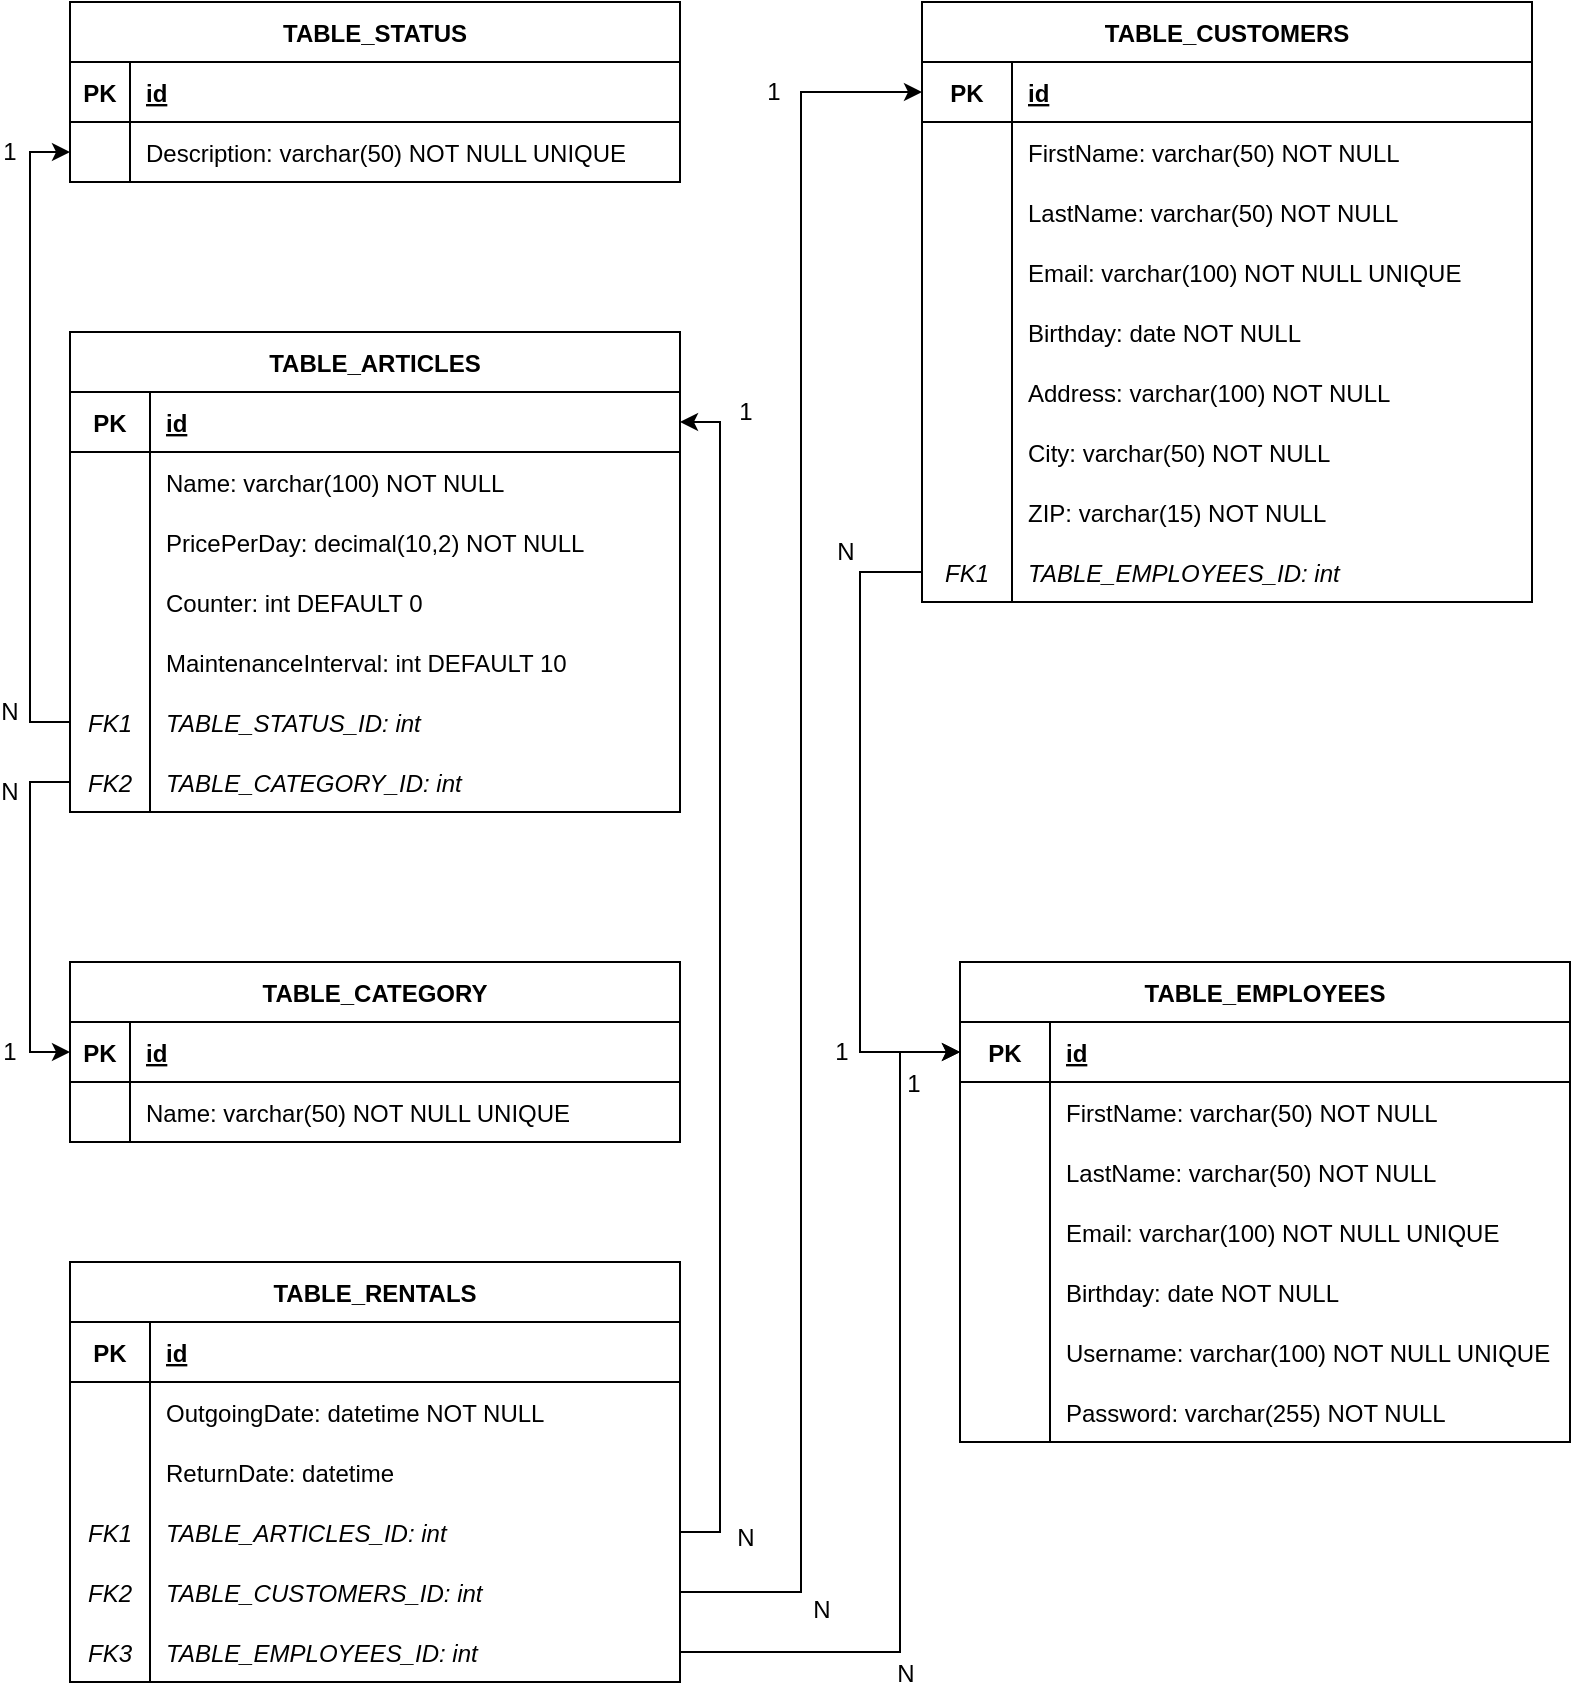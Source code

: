 <mxfile version="20.7.4" type="device"><diagram id="sYDdgFfG_6IzTIn7G6u7" name="Page-1"><mxGraphModel dx="1274" dy="812" grid="1" gridSize="10" guides="1" tooltips="1" connect="1" arrows="1" fold="1" page="1" pageScale="1" pageWidth="850" pageHeight="1100" math="0" shadow="0"><root><mxCell id="0"/><mxCell id="1" parent="0"/><mxCell id="4nzwthZD6TrTXhpCnq-o-1" value="TABLE_CATEGORY" style="shape=table;startSize=30;container=1;collapsible=1;childLayout=tableLayout;fixedRows=1;rowLines=0;fontStyle=1;align=center;resizeLast=1;" vertex="1" parent="1"><mxGeometry x="55" y="515" width="305" height="90" as="geometry"/></mxCell><mxCell id="4nzwthZD6TrTXhpCnq-o-2" value="" style="shape=tableRow;horizontal=0;startSize=0;swimlaneHead=0;swimlaneBody=0;fillColor=none;collapsible=0;dropTarget=0;points=[[0,0.5],[1,0.5]];portConstraint=eastwest;top=0;left=0;right=0;bottom=1;" vertex="1" parent="4nzwthZD6TrTXhpCnq-o-1"><mxGeometry y="30" width="305" height="30" as="geometry"/></mxCell><mxCell id="4nzwthZD6TrTXhpCnq-o-3" value="PK" style="shape=partialRectangle;connectable=0;fillColor=none;top=0;left=0;bottom=0;right=0;fontStyle=1;overflow=hidden;" vertex="1" parent="4nzwthZD6TrTXhpCnq-o-2"><mxGeometry width="30" height="30" as="geometry"><mxRectangle width="30" height="30" as="alternateBounds"/></mxGeometry></mxCell><mxCell id="4nzwthZD6TrTXhpCnq-o-4" value="id" style="shape=partialRectangle;connectable=0;fillColor=none;top=0;left=0;bottom=0;right=0;align=left;spacingLeft=6;fontStyle=5;overflow=hidden;" vertex="1" parent="4nzwthZD6TrTXhpCnq-o-2"><mxGeometry x="30" width="275" height="30" as="geometry"><mxRectangle width="275" height="30" as="alternateBounds"/></mxGeometry></mxCell><mxCell id="4nzwthZD6TrTXhpCnq-o-5" value="" style="shape=tableRow;horizontal=0;startSize=0;swimlaneHead=0;swimlaneBody=0;fillColor=none;collapsible=0;dropTarget=0;points=[[0,0.5],[1,0.5]];portConstraint=eastwest;top=0;left=0;right=0;bottom=0;" vertex="1" parent="4nzwthZD6TrTXhpCnq-o-1"><mxGeometry y="60" width="305" height="30" as="geometry"/></mxCell><mxCell id="4nzwthZD6TrTXhpCnq-o-6" value="" style="shape=partialRectangle;connectable=0;fillColor=none;top=0;left=0;bottom=0;right=0;editable=1;overflow=hidden;" vertex="1" parent="4nzwthZD6TrTXhpCnq-o-5"><mxGeometry width="30" height="30" as="geometry"><mxRectangle width="30" height="30" as="alternateBounds"/></mxGeometry></mxCell><mxCell id="4nzwthZD6TrTXhpCnq-o-7" value="Name: varchar(50) NOT NULL UNIQUE" style="shape=partialRectangle;connectable=0;fillColor=none;top=0;left=0;bottom=0;right=0;align=left;spacingLeft=6;overflow=hidden;" vertex="1" parent="4nzwthZD6TrTXhpCnq-o-5"><mxGeometry x="30" width="275" height="30" as="geometry"><mxRectangle width="275" height="30" as="alternateBounds"/></mxGeometry></mxCell><mxCell id="4nzwthZD6TrTXhpCnq-o-14" value="TABLE_ARTICLES" style="shape=table;startSize=30;container=1;collapsible=1;childLayout=tableLayout;fixedRows=1;rowLines=0;fontStyle=1;align=center;resizeLast=1;" vertex="1" parent="1"><mxGeometry x="55" y="200" width="305" height="240" as="geometry"/></mxCell><mxCell id="4nzwthZD6TrTXhpCnq-o-15" value="" style="shape=tableRow;horizontal=0;startSize=0;swimlaneHead=0;swimlaneBody=0;fillColor=none;collapsible=0;dropTarget=0;points=[[0,0.5],[1,0.5]];portConstraint=eastwest;top=0;left=0;right=0;bottom=1;" vertex="1" parent="4nzwthZD6TrTXhpCnq-o-14"><mxGeometry y="30" width="305" height="30" as="geometry"/></mxCell><mxCell id="4nzwthZD6TrTXhpCnq-o-16" value="PK" style="shape=partialRectangle;connectable=0;fillColor=none;top=0;left=0;bottom=0;right=0;fontStyle=1;overflow=hidden;" vertex="1" parent="4nzwthZD6TrTXhpCnq-o-15"><mxGeometry width="40" height="30" as="geometry"><mxRectangle width="40" height="30" as="alternateBounds"/></mxGeometry></mxCell><mxCell id="4nzwthZD6TrTXhpCnq-o-17" value="id" style="shape=partialRectangle;connectable=0;fillColor=none;top=0;left=0;bottom=0;right=0;align=left;spacingLeft=6;fontStyle=5;overflow=hidden;" vertex="1" parent="4nzwthZD6TrTXhpCnq-o-15"><mxGeometry x="40" width="265" height="30" as="geometry"><mxRectangle width="265" height="30" as="alternateBounds"/></mxGeometry></mxCell><mxCell id="4nzwthZD6TrTXhpCnq-o-18" value="" style="shape=tableRow;horizontal=0;startSize=0;swimlaneHead=0;swimlaneBody=0;fillColor=none;collapsible=0;dropTarget=0;points=[[0,0.5],[1,0.5]];portConstraint=eastwest;top=0;left=0;right=0;bottom=0;" vertex="1" parent="4nzwthZD6TrTXhpCnq-o-14"><mxGeometry y="60" width="305" height="30" as="geometry"/></mxCell><mxCell id="4nzwthZD6TrTXhpCnq-o-19" value="" style="shape=partialRectangle;connectable=0;fillColor=none;top=0;left=0;bottom=0;right=0;editable=1;overflow=hidden;" vertex="1" parent="4nzwthZD6TrTXhpCnq-o-18"><mxGeometry width="40" height="30" as="geometry"><mxRectangle width="40" height="30" as="alternateBounds"/></mxGeometry></mxCell><mxCell id="4nzwthZD6TrTXhpCnq-o-20" value="Name: varchar(100) NOT NULL" style="shape=partialRectangle;connectable=0;fillColor=none;top=0;left=0;bottom=0;right=0;align=left;spacingLeft=6;overflow=hidden;" vertex="1" parent="4nzwthZD6TrTXhpCnq-o-18"><mxGeometry x="40" width="265" height="30" as="geometry"><mxRectangle width="265" height="30" as="alternateBounds"/></mxGeometry></mxCell><mxCell id="4nzwthZD6TrTXhpCnq-o-21" value="" style="shape=tableRow;horizontal=0;startSize=0;swimlaneHead=0;swimlaneBody=0;fillColor=none;collapsible=0;dropTarget=0;points=[[0,0.5],[1,0.5]];portConstraint=eastwest;top=0;left=0;right=0;bottom=0;" vertex="1" parent="4nzwthZD6TrTXhpCnq-o-14"><mxGeometry y="90" width="305" height="30" as="geometry"/></mxCell><mxCell id="4nzwthZD6TrTXhpCnq-o-22" value="" style="shape=partialRectangle;connectable=0;fillColor=none;top=0;left=0;bottom=0;right=0;editable=1;overflow=hidden;" vertex="1" parent="4nzwthZD6TrTXhpCnq-o-21"><mxGeometry width="40" height="30" as="geometry"><mxRectangle width="40" height="30" as="alternateBounds"/></mxGeometry></mxCell><mxCell id="4nzwthZD6TrTXhpCnq-o-23" value="PricePerDay: decimal(10,2) NOT NULL" style="shape=partialRectangle;connectable=0;fillColor=none;top=0;left=0;bottom=0;right=0;align=left;spacingLeft=6;overflow=hidden;" vertex="1" parent="4nzwthZD6TrTXhpCnq-o-21"><mxGeometry x="40" width="265" height="30" as="geometry"><mxRectangle width="265" height="30" as="alternateBounds"/></mxGeometry></mxCell><mxCell id="4nzwthZD6TrTXhpCnq-o-24" value="" style="shape=tableRow;horizontal=0;startSize=0;swimlaneHead=0;swimlaneBody=0;fillColor=none;collapsible=0;dropTarget=0;points=[[0,0.5],[1,0.5]];portConstraint=eastwest;top=0;left=0;right=0;bottom=0;" vertex="1" parent="4nzwthZD6TrTXhpCnq-o-14"><mxGeometry y="120" width="305" height="30" as="geometry"/></mxCell><mxCell id="4nzwthZD6TrTXhpCnq-o-25" value="" style="shape=partialRectangle;connectable=0;fillColor=none;top=0;left=0;bottom=0;right=0;editable=1;overflow=hidden;" vertex="1" parent="4nzwthZD6TrTXhpCnq-o-24"><mxGeometry width="40" height="30" as="geometry"><mxRectangle width="40" height="30" as="alternateBounds"/></mxGeometry></mxCell><mxCell id="4nzwthZD6TrTXhpCnq-o-26" value="Counter: int DEFAULT 0" style="shape=partialRectangle;connectable=0;fillColor=none;top=0;left=0;bottom=0;right=0;align=left;spacingLeft=6;overflow=hidden;" vertex="1" parent="4nzwthZD6TrTXhpCnq-o-24"><mxGeometry x="40" width="265" height="30" as="geometry"><mxRectangle width="265" height="30" as="alternateBounds"/></mxGeometry></mxCell><mxCell id="4nzwthZD6TrTXhpCnq-o-34" value="" style="shape=tableRow;horizontal=0;startSize=0;swimlaneHead=0;swimlaneBody=0;fillColor=none;collapsible=0;dropTarget=0;points=[[0,0.5],[1,0.5]];portConstraint=eastwest;top=0;left=0;right=0;bottom=0;" vertex="1" parent="4nzwthZD6TrTXhpCnq-o-14"><mxGeometry y="150" width="305" height="30" as="geometry"/></mxCell><mxCell id="4nzwthZD6TrTXhpCnq-o-35" value="" style="shape=partialRectangle;connectable=0;fillColor=none;top=0;left=0;bottom=0;right=0;editable=1;overflow=hidden;" vertex="1" parent="4nzwthZD6TrTXhpCnq-o-34"><mxGeometry width="40" height="30" as="geometry"><mxRectangle width="40" height="30" as="alternateBounds"/></mxGeometry></mxCell><mxCell id="4nzwthZD6TrTXhpCnq-o-36" value="MaintenanceInterval: int DEFAULT 10" style="shape=partialRectangle;connectable=0;fillColor=none;top=0;left=0;bottom=0;right=0;align=left;spacingLeft=6;overflow=hidden;" vertex="1" parent="4nzwthZD6TrTXhpCnq-o-34"><mxGeometry x="40" width="265" height="30" as="geometry"><mxRectangle width="265" height="30" as="alternateBounds"/></mxGeometry></mxCell><mxCell id="4nzwthZD6TrTXhpCnq-o-37" value="" style="shape=tableRow;horizontal=0;startSize=0;swimlaneHead=0;swimlaneBody=0;fillColor=none;collapsible=0;dropTarget=0;points=[[0,0.5],[1,0.5]];portConstraint=eastwest;top=0;left=0;right=0;bottom=0;" vertex="1" parent="4nzwthZD6TrTXhpCnq-o-14"><mxGeometry y="180" width="305" height="30" as="geometry"/></mxCell><mxCell id="4nzwthZD6TrTXhpCnq-o-38" value="FK1" style="shape=partialRectangle;connectable=0;fillColor=none;top=0;left=0;bottom=0;right=0;editable=1;overflow=hidden;fontStyle=2" vertex="1" parent="4nzwthZD6TrTXhpCnq-o-37"><mxGeometry width="40" height="30" as="geometry"><mxRectangle width="40" height="30" as="alternateBounds"/></mxGeometry></mxCell><mxCell id="4nzwthZD6TrTXhpCnq-o-39" value="TABLE_STATUS_ID: int" style="shape=partialRectangle;connectable=0;fillColor=none;top=0;left=0;bottom=0;right=0;align=left;spacingLeft=6;overflow=hidden;fontStyle=2" vertex="1" parent="4nzwthZD6TrTXhpCnq-o-37"><mxGeometry x="40" width="265" height="30" as="geometry"><mxRectangle width="265" height="30" as="alternateBounds"/></mxGeometry></mxCell><mxCell id="4nzwthZD6TrTXhpCnq-o-40" value="" style="shape=tableRow;horizontal=0;startSize=0;swimlaneHead=0;swimlaneBody=0;fillColor=none;collapsible=0;dropTarget=0;points=[[0,0.5],[1,0.5]];portConstraint=eastwest;top=0;left=0;right=0;bottom=0;" vertex="1" parent="4nzwthZD6TrTXhpCnq-o-14"><mxGeometry y="210" width="305" height="30" as="geometry"/></mxCell><mxCell id="4nzwthZD6TrTXhpCnq-o-41" value="FK2" style="shape=partialRectangle;connectable=0;fillColor=none;top=0;left=0;bottom=0;right=0;editable=1;overflow=hidden;fontStyle=2" vertex="1" parent="4nzwthZD6TrTXhpCnq-o-40"><mxGeometry width="40" height="30" as="geometry"><mxRectangle width="40" height="30" as="alternateBounds"/></mxGeometry></mxCell><mxCell id="4nzwthZD6TrTXhpCnq-o-42" value="TABLE_CATEGORY_ID: int" style="shape=partialRectangle;connectable=0;fillColor=none;top=0;left=0;bottom=0;right=0;align=left;spacingLeft=6;overflow=hidden;fontStyle=2" vertex="1" parent="4nzwthZD6TrTXhpCnq-o-40"><mxGeometry x="40" width="265" height="30" as="geometry"><mxRectangle width="265" height="30" as="alternateBounds"/></mxGeometry></mxCell><mxCell id="4nzwthZD6TrTXhpCnq-o-27" value="TABLE_STATUS" style="shape=table;startSize=30;container=1;collapsible=1;childLayout=tableLayout;fixedRows=1;rowLines=0;fontStyle=1;align=center;resizeLast=1;" vertex="1" parent="1"><mxGeometry x="55" y="35" width="305" height="90" as="geometry"/></mxCell><mxCell id="4nzwthZD6TrTXhpCnq-o-28" value="" style="shape=tableRow;horizontal=0;startSize=0;swimlaneHead=0;swimlaneBody=0;fillColor=none;collapsible=0;dropTarget=0;points=[[0,0.5],[1,0.5]];portConstraint=eastwest;top=0;left=0;right=0;bottom=1;" vertex="1" parent="4nzwthZD6TrTXhpCnq-o-27"><mxGeometry y="30" width="305" height="30" as="geometry"/></mxCell><mxCell id="4nzwthZD6TrTXhpCnq-o-29" value="PK" style="shape=partialRectangle;connectable=0;fillColor=none;top=0;left=0;bottom=0;right=0;fontStyle=1;overflow=hidden;" vertex="1" parent="4nzwthZD6TrTXhpCnq-o-28"><mxGeometry width="30" height="30" as="geometry"><mxRectangle width="30" height="30" as="alternateBounds"/></mxGeometry></mxCell><mxCell id="4nzwthZD6TrTXhpCnq-o-30" value="id" style="shape=partialRectangle;connectable=0;fillColor=none;top=0;left=0;bottom=0;right=0;align=left;spacingLeft=6;fontStyle=5;overflow=hidden;" vertex="1" parent="4nzwthZD6TrTXhpCnq-o-28"><mxGeometry x="30" width="275" height="30" as="geometry"><mxRectangle width="275" height="30" as="alternateBounds"/></mxGeometry></mxCell><mxCell id="4nzwthZD6TrTXhpCnq-o-31" value="" style="shape=tableRow;horizontal=0;startSize=0;swimlaneHead=0;swimlaneBody=0;fillColor=none;collapsible=0;dropTarget=0;points=[[0,0.5],[1,0.5]];portConstraint=eastwest;top=0;left=0;right=0;bottom=0;" vertex="1" parent="4nzwthZD6TrTXhpCnq-o-27"><mxGeometry y="60" width="305" height="30" as="geometry"/></mxCell><mxCell id="4nzwthZD6TrTXhpCnq-o-32" value="" style="shape=partialRectangle;connectable=0;fillColor=none;top=0;left=0;bottom=0;right=0;editable=1;overflow=hidden;" vertex="1" parent="4nzwthZD6TrTXhpCnq-o-31"><mxGeometry width="30" height="30" as="geometry"><mxRectangle width="30" height="30" as="alternateBounds"/></mxGeometry></mxCell><mxCell id="4nzwthZD6TrTXhpCnq-o-33" value="Description: varchar(50) NOT NULL UNIQUE" style="shape=partialRectangle;connectable=0;fillColor=none;top=0;left=0;bottom=0;right=0;align=left;spacingLeft=6;overflow=hidden;" vertex="1" parent="4nzwthZD6TrTXhpCnq-o-31"><mxGeometry x="30" width="275" height="30" as="geometry"><mxRectangle width="275" height="30" as="alternateBounds"/></mxGeometry></mxCell><mxCell id="4nzwthZD6TrTXhpCnq-o-43" value="TABLE_EMPLOYEES" style="shape=table;startSize=30;container=1;collapsible=1;childLayout=tableLayout;fixedRows=1;rowLines=0;fontStyle=1;align=center;resizeLast=1;" vertex="1" parent="1"><mxGeometry x="500" y="515" width="305" height="240" as="geometry"/></mxCell><mxCell id="4nzwthZD6TrTXhpCnq-o-44" value="" style="shape=tableRow;horizontal=0;startSize=0;swimlaneHead=0;swimlaneBody=0;fillColor=none;collapsible=0;dropTarget=0;points=[[0,0.5],[1,0.5]];portConstraint=eastwest;top=0;left=0;right=0;bottom=1;" vertex="1" parent="4nzwthZD6TrTXhpCnq-o-43"><mxGeometry y="30" width="305" height="30" as="geometry"/></mxCell><mxCell id="4nzwthZD6TrTXhpCnq-o-45" value="PK" style="shape=partialRectangle;connectable=0;fillColor=none;top=0;left=0;bottom=0;right=0;fontStyle=1;overflow=hidden;" vertex="1" parent="4nzwthZD6TrTXhpCnq-o-44"><mxGeometry width="45" height="30" as="geometry"><mxRectangle width="45" height="30" as="alternateBounds"/></mxGeometry></mxCell><mxCell id="4nzwthZD6TrTXhpCnq-o-46" value="id" style="shape=partialRectangle;connectable=0;fillColor=none;top=0;left=0;bottom=0;right=0;align=left;spacingLeft=6;fontStyle=5;overflow=hidden;" vertex="1" parent="4nzwthZD6TrTXhpCnq-o-44"><mxGeometry x="45" width="260" height="30" as="geometry"><mxRectangle width="260" height="30" as="alternateBounds"/></mxGeometry></mxCell><mxCell id="4nzwthZD6TrTXhpCnq-o-47" value="" style="shape=tableRow;horizontal=0;startSize=0;swimlaneHead=0;swimlaneBody=0;fillColor=none;collapsible=0;dropTarget=0;points=[[0,0.5],[1,0.5]];portConstraint=eastwest;top=0;left=0;right=0;bottom=0;" vertex="1" parent="4nzwthZD6TrTXhpCnq-o-43"><mxGeometry y="60" width="305" height="30" as="geometry"/></mxCell><mxCell id="4nzwthZD6TrTXhpCnq-o-48" value="" style="shape=partialRectangle;connectable=0;fillColor=none;top=0;left=0;bottom=0;right=0;editable=1;overflow=hidden;" vertex="1" parent="4nzwthZD6TrTXhpCnq-o-47"><mxGeometry width="45" height="30" as="geometry"><mxRectangle width="45" height="30" as="alternateBounds"/></mxGeometry></mxCell><mxCell id="4nzwthZD6TrTXhpCnq-o-49" value="FirstName: varchar(50) NOT NULL" style="shape=partialRectangle;connectable=0;fillColor=none;top=0;left=0;bottom=0;right=0;align=left;spacingLeft=6;overflow=hidden;" vertex="1" parent="4nzwthZD6TrTXhpCnq-o-47"><mxGeometry x="45" width="260" height="30" as="geometry"><mxRectangle width="260" height="30" as="alternateBounds"/></mxGeometry></mxCell><mxCell id="4nzwthZD6TrTXhpCnq-o-50" value="" style="shape=tableRow;horizontal=0;startSize=0;swimlaneHead=0;swimlaneBody=0;fillColor=none;collapsible=0;dropTarget=0;points=[[0,0.5],[1,0.5]];portConstraint=eastwest;top=0;left=0;right=0;bottom=0;" vertex="1" parent="4nzwthZD6TrTXhpCnq-o-43"><mxGeometry y="90" width="305" height="30" as="geometry"/></mxCell><mxCell id="4nzwthZD6TrTXhpCnq-o-51" value="" style="shape=partialRectangle;connectable=0;fillColor=none;top=0;left=0;bottom=0;right=0;editable=1;overflow=hidden;" vertex="1" parent="4nzwthZD6TrTXhpCnq-o-50"><mxGeometry width="45" height="30" as="geometry"><mxRectangle width="45" height="30" as="alternateBounds"/></mxGeometry></mxCell><mxCell id="4nzwthZD6TrTXhpCnq-o-52" value="LastName: varchar(50) NOT NULL" style="shape=partialRectangle;connectable=0;fillColor=none;top=0;left=0;bottom=0;right=0;align=left;spacingLeft=6;overflow=hidden;" vertex="1" parent="4nzwthZD6TrTXhpCnq-o-50"><mxGeometry x="45" width="260" height="30" as="geometry"><mxRectangle width="260" height="30" as="alternateBounds"/></mxGeometry></mxCell><mxCell id="4nzwthZD6TrTXhpCnq-o-53" value="" style="shape=tableRow;horizontal=0;startSize=0;swimlaneHead=0;swimlaneBody=0;fillColor=none;collapsible=0;dropTarget=0;points=[[0,0.5],[1,0.5]];portConstraint=eastwest;top=0;left=0;right=0;bottom=0;" vertex="1" parent="4nzwthZD6TrTXhpCnq-o-43"><mxGeometry y="120" width="305" height="30" as="geometry"/></mxCell><mxCell id="4nzwthZD6TrTXhpCnq-o-54" value="" style="shape=partialRectangle;connectable=0;fillColor=none;top=0;left=0;bottom=0;right=0;editable=1;overflow=hidden;" vertex="1" parent="4nzwthZD6TrTXhpCnq-o-53"><mxGeometry width="45" height="30" as="geometry"><mxRectangle width="45" height="30" as="alternateBounds"/></mxGeometry></mxCell><mxCell id="4nzwthZD6TrTXhpCnq-o-55" value="Email: varchar(100) NOT NULL UNIQUE" style="shape=partialRectangle;connectable=0;fillColor=none;top=0;left=0;bottom=0;right=0;align=left;spacingLeft=6;overflow=hidden;" vertex="1" parent="4nzwthZD6TrTXhpCnq-o-53"><mxGeometry x="45" width="260" height="30" as="geometry"><mxRectangle width="260" height="30" as="alternateBounds"/></mxGeometry></mxCell><mxCell id="4nzwthZD6TrTXhpCnq-o-56" value="" style="shape=tableRow;horizontal=0;startSize=0;swimlaneHead=0;swimlaneBody=0;fillColor=none;collapsible=0;dropTarget=0;points=[[0,0.5],[1,0.5]];portConstraint=eastwest;top=0;left=0;right=0;bottom=0;" vertex="1" parent="4nzwthZD6TrTXhpCnq-o-43"><mxGeometry y="150" width="305" height="30" as="geometry"/></mxCell><mxCell id="4nzwthZD6TrTXhpCnq-o-57" value="" style="shape=partialRectangle;connectable=0;fillColor=none;top=0;left=0;bottom=0;right=0;editable=1;overflow=hidden;" vertex="1" parent="4nzwthZD6TrTXhpCnq-o-56"><mxGeometry width="45" height="30" as="geometry"><mxRectangle width="45" height="30" as="alternateBounds"/></mxGeometry></mxCell><mxCell id="4nzwthZD6TrTXhpCnq-o-58" value="Birthday: date NOT NULL" style="shape=partialRectangle;connectable=0;fillColor=none;top=0;left=0;bottom=0;right=0;align=left;spacingLeft=6;overflow=hidden;" vertex="1" parent="4nzwthZD6TrTXhpCnq-o-56"><mxGeometry x="45" width="260" height="30" as="geometry"><mxRectangle width="260" height="30" as="alternateBounds"/></mxGeometry></mxCell><mxCell id="4nzwthZD6TrTXhpCnq-o-59" value="" style="shape=tableRow;horizontal=0;startSize=0;swimlaneHead=0;swimlaneBody=0;fillColor=none;collapsible=0;dropTarget=0;points=[[0,0.5],[1,0.5]];portConstraint=eastwest;top=0;left=0;right=0;bottom=0;" vertex="1" parent="4nzwthZD6TrTXhpCnq-o-43"><mxGeometry y="180" width="305" height="30" as="geometry"/></mxCell><mxCell id="4nzwthZD6TrTXhpCnq-o-60" value="" style="shape=partialRectangle;connectable=0;fillColor=none;top=0;left=0;bottom=0;right=0;editable=1;overflow=hidden;" vertex="1" parent="4nzwthZD6TrTXhpCnq-o-59"><mxGeometry width="45" height="30" as="geometry"><mxRectangle width="45" height="30" as="alternateBounds"/></mxGeometry></mxCell><mxCell id="4nzwthZD6TrTXhpCnq-o-61" value="Username: varchar(100) NOT NULL UNIQUE" style="shape=partialRectangle;connectable=0;fillColor=none;top=0;left=0;bottom=0;right=0;align=left;spacingLeft=6;overflow=hidden;" vertex="1" parent="4nzwthZD6TrTXhpCnq-o-59"><mxGeometry x="45" width="260" height="30" as="geometry"><mxRectangle width="260" height="30" as="alternateBounds"/></mxGeometry></mxCell><mxCell id="4nzwthZD6TrTXhpCnq-o-62" value="" style="shape=tableRow;horizontal=0;startSize=0;swimlaneHead=0;swimlaneBody=0;fillColor=none;collapsible=0;dropTarget=0;points=[[0,0.5],[1,0.5]];portConstraint=eastwest;top=0;left=0;right=0;bottom=0;" vertex="1" parent="4nzwthZD6TrTXhpCnq-o-43"><mxGeometry y="210" width="305" height="30" as="geometry"/></mxCell><mxCell id="4nzwthZD6TrTXhpCnq-o-63" value="" style="shape=partialRectangle;connectable=0;fillColor=none;top=0;left=0;bottom=0;right=0;editable=1;overflow=hidden;" vertex="1" parent="4nzwthZD6TrTXhpCnq-o-62"><mxGeometry width="45" height="30" as="geometry"><mxRectangle width="45" height="30" as="alternateBounds"/></mxGeometry></mxCell><mxCell id="4nzwthZD6TrTXhpCnq-o-64" value="Password: varchar(255) NOT NULL" style="shape=partialRectangle;connectable=0;fillColor=none;top=0;left=0;bottom=0;right=0;align=left;spacingLeft=6;overflow=hidden;" vertex="1" parent="4nzwthZD6TrTXhpCnq-o-62"><mxGeometry x="45" width="260" height="30" as="geometry"><mxRectangle width="260" height="30" as="alternateBounds"/></mxGeometry></mxCell><mxCell id="4nzwthZD6TrTXhpCnq-o-65" value="TABLE_CUSTOMERS" style="shape=table;startSize=30;container=1;collapsible=1;childLayout=tableLayout;fixedRows=1;rowLines=0;fontStyle=1;align=center;resizeLast=1;" vertex="1" parent="1"><mxGeometry x="481" y="35" width="305" height="300" as="geometry"/></mxCell><mxCell id="4nzwthZD6TrTXhpCnq-o-66" value="" style="shape=tableRow;horizontal=0;startSize=0;swimlaneHead=0;swimlaneBody=0;fillColor=none;collapsible=0;dropTarget=0;points=[[0,0.5],[1,0.5]];portConstraint=eastwest;top=0;left=0;right=0;bottom=1;" vertex="1" parent="4nzwthZD6TrTXhpCnq-o-65"><mxGeometry y="30" width="305" height="30" as="geometry"/></mxCell><mxCell id="4nzwthZD6TrTXhpCnq-o-67" value="PK" style="shape=partialRectangle;connectable=0;fillColor=none;top=0;left=0;bottom=0;right=0;fontStyle=1;overflow=hidden;" vertex="1" parent="4nzwthZD6TrTXhpCnq-o-66"><mxGeometry width="45" height="30" as="geometry"><mxRectangle width="45" height="30" as="alternateBounds"/></mxGeometry></mxCell><mxCell id="4nzwthZD6TrTXhpCnq-o-68" value="id" style="shape=partialRectangle;connectable=0;fillColor=none;top=0;left=0;bottom=0;right=0;align=left;spacingLeft=6;fontStyle=5;overflow=hidden;" vertex="1" parent="4nzwthZD6TrTXhpCnq-o-66"><mxGeometry x="45" width="260" height="30" as="geometry"><mxRectangle width="260" height="30" as="alternateBounds"/></mxGeometry></mxCell><mxCell id="4nzwthZD6TrTXhpCnq-o-69" value="" style="shape=tableRow;horizontal=0;startSize=0;swimlaneHead=0;swimlaneBody=0;fillColor=none;collapsible=0;dropTarget=0;points=[[0,0.5],[1,0.5]];portConstraint=eastwest;top=0;left=0;right=0;bottom=0;" vertex="1" parent="4nzwthZD6TrTXhpCnq-o-65"><mxGeometry y="60" width="305" height="30" as="geometry"/></mxCell><mxCell id="4nzwthZD6TrTXhpCnq-o-70" value="" style="shape=partialRectangle;connectable=0;fillColor=none;top=0;left=0;bottom=0;right=0;editable=1;overflow=hidden;" vertex="1" parent="4nzwthZD6TrTXhpCnq-o-69"><mxGeometry width="45" height="30" as="geometry"><mxRectangle width="45" height="30" as="alternateBounds"/></mxGeometry></mxCell><mxCell id="4nzwthZD6TrTXhpCnq-o-71" value="FirstName: varchar(50) NOT NULL" style="shape=partialRectangle;connectable=0;fillColor=none;top=0;left=0;bottom=0;right=0;align=left;spacingLeft=6;overflow=hidden;" vertex="1" parent="4nzwthZD6TrTXhpCnq-o-69"><mxGeometry x="45" width="260" height="30" as="geometry"><mxRectangle width="260" height="30" as="alternateBounds"/></mxGeometry></mxCell><mxCell id="4nzwthZD6TrTXhpCnq-o-72" value="" style="shape=tableRow;horizontal=0;startSize=0;swimlaneHead=0;swimlaneBody=0;fillColor=none;collapsible=0;dropTarget=0;points=[[0,0.5],[1,0.5]];portConstraint=eastwest;top=0;left=0;right=0;bottom=0;" vertex="1" parent="4nzwthZD6TrTXhpCnq-o-65"><mxGeometry y="90" width="305" height="30" as="geometry"/></mxCell><mxCell id="4nzwthZD6TrTXhpCnq-o-73" value="" style="shape=partialRectangle;connectable=0;fillColor=none;top=0;left=0;bottom=0;right=0;editable=1;overflow=hidden;" vertex="1" parent="4nzwthZD6TrTXhpCnq-o-72"><mxGeometry width="45" height="30" as="geometry"><mxRectangle width="45" height="30" as="alternateBounds"/></mxGeometry></mxCell><mxCell id="4nzwthZD6TrTXhpCnq-o-74" value="LastName: varchar(50) NOT NULL" style="shape=partialRectangle;connectable=0;fillColor=none;top=0;left=0;bottom=0;right=0;align=left;spacingLeft=6;overflow=hidden;" vertex="1" parent="4nzwthZD6TrTXhpCnq-o-72"><mxGeometry x="45" width="260" height="30" as="geometry"><mxRectangle width="260" height="30" as="alternateBounds"/></mxGeometry></mxCell><mxCell id="4nzwthZD6TrTXhpCnq-o-75" value="" style="shape=tableRow;horizontal=0;startSize=0;swimlaneHead=0;swimlaneBody=0;fillColor=none;collapsible=0;dropTarget=0;points=[[0,0.5],[1,0.5]];portConstraint=eastwest;top=0;left=0;right=0;bottom=0;" vertex="1" parent="4nzwthZD6TrTXhpCnq-o-65"><mxGeometry y="120" width="305" height="30" as="geometry"/></mxCell><mxCell id="4nzwthZD6TrTXhpCnq-o-76" value="" style="shape=partialRectangle;connectable=0;fillColor=none;top=0;left=0;bottom=0;right=0;editable=1;overflow=hidden;" vertex="1" parent="4nzwthZD6TrTXhpCnq-o-75"><mxGeometry width="45" height="30" as="geometry"><mxRectangle width="45" height="30" as="alternateBounds"/></mxGeometry></mxCell><mxCell id="4nzwthZD6TrTXhpCnq-o-77" value="Email: varchar(100) NOT NULL UNIQUE" style="shape=partialRectangle;connectable=0;fillColor=none;top=0;left=0;bottom=0;right=0;align=left;spacingLeft=6;overflow=hidden;" vertex="1" parent="4nzwthZD6TrTXhpCnq-o-75"><mxGeometry x="45" width="260" height="30" as="geometry"><mxRectangle width="260" height="30" as="alternateBounds"/></mxGeometry></mxCell><mxCell id="4nzwthZD6TrTXhpCnq-o-78" value="" style="shape=tableRow;horizontal=0;startSize=0;swimlaneHead=0;swimlaneBody=0;fillColor=none;collapsible=0;dropTarget=0;points=[[0,0.5],[1,0.5]];portConstraint=eastwest;top=0;left=0;right=0;bottom=0;" vertex="1" parent="4nzwthZD6TrTXhpCnq-o-65"><mxGeometry y="150" width="305" height="30" as="geometry"/></mxCell><mxCell id="4nzwthZD6TrTXhpCnq-o-79" value="" style="shape=partialRectangle;connectable=0;fillColor=none;top=0;left=0;bottom=0;right=0;editable=1;overflow=hidden;" vertex="1" parent="4nzwthZD6TrTXhpCnq-o-78"><mxGeometry width="45" height="30" as="geometry"><mxRectangle width="45" height="30" as="alternateBounds"/></mxGeometry></mxCell><mxCell id="4nzwthZD6TrTXhpCnq-o-80" value="Birthday: date NOT NULL" style="shape=partialRectangle;connectable=0;fillColor=none;top=0;left=0;bottom=0;right=0;align=left;spacingLeft=6;overflow=hidden;" vertex="1" parent="4nzwthZD6TrTXhpCnq-o-78"><mxGeometry x="45" width="260" height="30" as="geometry"><mxRectangle width="260" height="30" as="alternateBounds"/></mxGeometry></mxCell><mxCell id="4nzwthZD6TrTXhpCnq-o-81" value="" style="shape=tableRow;horizontal=0;startSize=0;swimlaneHead=0;swimlaneBody=0;fillColor=none;collapsible=0;dropTarget=0;points=[[0,0.5],[1,0.5]];portConstraint=eastwest;top=0;left=0;right=0;bottom=0;" vertex="1" parent="4nzwthZD6TrTXhpCnq-o-65"><mxGeometry y="180" width="305" height="30" as="geometry"/></mxCell><mxCell id="4nzwthZD6TrTXhpCnq-o-82" value="" style="shape=partialRectangle;connectable=0;fillColor=none;top=0;left=0;bottom=0;right=0;editable=1;overflow=hidden;" vertex="1" parent="4nzwthZD6TrTXhpCnq-o-81"><mxGeometry width="45" height="30" as="geometry"><mxRectangle width="45" height="30" as="alternateBounds"/></mxGeometry></mxCell><mxCell id="4nzwthZD6TrTXhpCnq-o-83" value="Address: varchar(100) NOT NULL" style="shape=partialRectangle;connectable=0;fillColor=none;top=0;left=0;bottom=0;right=0;align=left;spacingLeft=6;overflow=hidden;" vertex="1" parent="4nzwthZD6TrTXhpCnq-o-81"><mxGeometry x="45" width="260" height="30" as="geometry"><mxRectangle width="260" height="30" as="alternateBounds"/></mxGeometry></mxCell><mxCell id="4nzwthZD6TrTXhpCnq-o-84" value="" style="shape=tableRow;horizontal=0;startSize=0;swimlaneHead=0;swimlaneBody=0;fillColor=none;collapsible=0;dropTarget=0;points=[[0,0.5],[1,0.5]];portConstraint=eastwest;top=0;left=0;right=0;bottom=0;" vertex="1" parent="4nzwthZD6TrTXhpCnq-o-65"><mxGeometry y="210" width="305" height="30" as="geometry"/></mxCell><mxCell id="4nzwthZD6TrTXhpCnq-o-85" value="" style="shape=partialRectangle;connectable=0;fillColor=none;top=0;left=0;bottom=0;right=0;editable=1;overflow=hidden;" vertex="1" parent="4nzwthZD6TrTXhpCnq-o-84"><mxGeometry width="45" height="30" as="geometry"><mxRectangle width="45" height="30" as="alternateBounds"/></mxGeometry></mxCell><mxCell id="4nzwthZD6TrTXhpCnq-o-86" value="City: varchar(50) NOT NULL" style="shape=partialRectangle;connectable=0;fillColor=none;top=0;left=0;bottom=0;right=0;align=left;spacingLeft=6;overflow=hidden;" vertex="1" parent="4nzwthZD6TrTXhpCnq-o-84"><mxGeometry x="45" width="260" height="30" as="geometry"><mxRectangle width="260" height="30" as="alternateBounds"/></mxGeometry></mxCell><mxCell id="4nzwthZD6TrTXhpCnq-o-87" value="" style="shape=tableRow;horizontal=0;startSize=0;swimlaneHead=0;swimlaneBody=0;fillColor=none;collapsible=0;dropTarget=0;points=[[0,0.5],[1,0.5]];portConstraint=eastwest;top=0;left=0;right=0;bottom=0;" vertex="1" parent="4nzwthZD6TrTXhpCnq-o-65"><mxGeometry y="240" width="305" height="30" as="geometry"/></mxCell><mxCell id="4nzwthZD6TrTXhpCnq-o-88" value="" style="shape=partialRectangle;connectable=0;fillColor=none;top=0;left=0;bottom=0;right=0;editable=1;overflow=hidden;" vertex="1" parent="4nzwthZD6TrTXhpCnq-o-87"><mxGeometry width="45" height="30" as="geometry"><mxRectangle width="45" height="30" as="alternateBounds"/></mxGeometry></mxCell><mxCell id="4nzwthZD6TrTXhpCnq-o-89" value="ZIP: varchar(15) NOT NULL" style="shape=partialRectangle;connectable=0;fillColor=none;top=0;left=0;bottom=0;right=0;align=left;spacingLeft=6;overflow=hidden;" vertex="1" parent="4nzwthZD6TrTXhpCnq-o-87"><mxGeometry x="45" width="260" height="30" as="geometry"><mxRectangle width="260" height="30" as="alternateBounds"/></mxGeometry></mxCell><mxCell id="4nzwthZD6TrTXhpCnq-o-90" value="" style="shape=tableRow;horizontal=0;startSize=0;swimlaneHead=0;swimlaneBody=0;fillColor=none;collapsible=0;dropTarget=0;points=[[0,0.5],[1,0.5]];portConstraint=eastwest;top=0;left=0;right=0;bottom=0;" vertex="1" parent="4nzwthZD6TrTXhpCnq-o-65"><mxGeometry y="270" width="305" height="30" as="geometry"/></mxCell><mxCell id="4nzwthZD6TrTXhpCnq-o-91" value="FK1" style="shape=partialRectangle;connectable=0;fillColor=none;top=0;left=0;bottom=0;right=0;editable=1;overflow=hidden;fontStyle=2" vertex="1" parent="4nzwthZD6TrTXhpCnq-o-90"><mxGeometry width="45" height="30" as="geometry"><mxRectangle width="45" height="30" as="alternateBounds"/></mxGeometry></mxCell><mxCell id="4nzwthZD6TrTXhpCnq-o-92" value="TABLE_EMPLOYEES_ID: int" style="shape=partialRectangle;connectable=0;fillColor=none;top=0;left=0;bottom=0;right=0;align=left;spacingLeft=6;overflow=hidden;fontStyle=2" vertex="1" parent="4nzwthZD6TrTXhpCnq-o-90"><mxGeometry x="45" width="260" height="30" as="geometry"><mxRectangle width="260" height="30" as="alternateBounds"/></mxGeometry></mxCell><mxCell id="4nzwthZD6TrTXhpCnq-o-100" value="TABLE_RENTALS" style="shape=table;startSize=30;container=1;collapsible=1;childLayout=tableLayout;fixedRows=1;rowLines=0;fontStyle=1;align=center;resizeLast=1;" vertex="1" parent="1"><mxGeometry x="55" y="665" width="305" height="210" as="geometry"/></mxCell><mxCell id="4nzwthZD6TrTXhpCnq-o-101" value="" style="shape=tableRow;horizontal=0;startSize=0;swimlaneHead=0;swimlaneBody=0;fillColor=none;collapsible=0;dropTarget=0;points=[[0,0.5],[1,0.5]];portConstraint=eastwest;top=0;left=0;right=0;bottom=1;" vertex="1" parent="4nzwthZD6TrTXhpCnq-o-100"><mxGeometry y="30" width="305" height="30" as="geometry"/></mxCell><mxCell id="4nzwthZD6TrTXhpCnq-o-102" value="PK" style="shape=partialRectangle;connectable=0;fillColor=none;top=0;left=0;bottom=0;right=0;fontStyle=1;overflow=hidden;" vertex="1" parent="4nzwthZD6TrTXhpCnq-o-101"><mxGeometry width="40" height="30" as="geometry"><mxRectangle width="40" height="30" as="alternateBounds"/></mxGeometry></mxCell><mxCell id="4nzwthZD6TrTXhpCnq-o-103" value="id" style="shape=partialRectangle;connectable=0;fillColor=none;top=0;left=0;bottom=0;right=0;align=left;spacingLeft=6;fontStyle=5;overflow=hidden;" vertex="1" parent="4nzwthZD6TrTXhpCnq-o-101"><mxGeometry x="40" width="265" height="30" as="geometry"><mxRectangle width="265" height="30" as="alternateBounds"/></mxGeometry></mxCell><mxCell id="4nzwthZD6TrTXhpCnq-o-104" value="" style="shape=tableRow;horizontal=0;startSize=0;swimlaneHead=0;swimlaneBody=0;fillColor=none;collapsible=0;dropTarget=0;points=[[0,0.5],[1,0.5]];portConstraint=eastwest;top=0;left=0;right=0;bottom=0;" vertex="1" parent="4nzwthZD6TrTXhpCnq-o-100"><mxGeometry y="60" width="305" height="30" as="geometry"/></mxCell><mxCell id="4nzwthZD6TrTXhpCnq-o-105" value="" style="shape=partialRectangle;connectable=0;fillColor=none;top=0;left=0;bottom=0;right=0;editable=1;overflow=hidden;" vertex="1" parent="4nzwthZD6TrTXhpCnq-o-104"><mxGeometry width="40" height="30" as="geometry"><mxRectangle width="40" height="30" as="alternateBounds"/></mxGeometry></mxCell><mxCell id="4nzwthZD6TrTXhpCnq-o-106" value="OutgoingDate: datetime NOT NULL" style="shape=partialRectangle;connectable=0;fillColor=none;top=0;left=0;bottom=0;right=0;align=left;spacingLeft=6;overflow=hidden;" vertex="1" parent="4nzwthZD6TrTXhpCnq-o-104"><mxGeometry x="40" width="265" height="30" as="geometry"><mxRectangle width="265" height="30" as="alternateBounds"/></mxGeometry></mxCell><mxCell id="4nzwthZD6TrTXhpCnq-o-107" value="" style="shape=tableRow;horizontal=0;startSize=0;swimlaneHead=0;swimlaneBody=0;fillColor=none;collapsible=0;dropTarget=0;points=[[0,0.5],[1,0.5]];portConstraint=eastwest;top=0;left=0;right=0;bottom=0;" vertex="1" parent="4nzwthZD6TrTXhpCnq-o-100"><mxGeometry y="90" width="305" height="30" as="geometry"/></mxCell><mxCell id="4nzwthZD6TrTXhpCnq-o-108" value="" style="shape=partialRectangle;connectable=0;fillColor=none;top=0;left=0;bottom=0;right=0;editable=1;overflow=hidden;" vertex="1" parent="4nzwthZD6TrTXhpCnq-o-107"><mxGeometry width="40" height="30" as="geometry"><mxRectangle width="40" height="30" as="alternateBounds"/></mxGeometry></mxCell><mxCell id="4nzwthZD6TrTXhpCnq-o-109" value="ReturnDate: datetime" style="shape=partialRectangle;connectable=0;fillColor=none;top=0;left=0;bottom=0;right=0;align=left;spacingLeft=6;overflow=hidden;" vertex="1" parent="4nzwthZD6TrTXhpCnq-o-107"><mxGeometry x="40" width="265" height="30" as="geometry"><mxRectangle width="265" height="30" as="alternateBounds"/></mxGeometry></mxCell><mxCell id="4nzwthZD6TrTXhpCnq-o-116" value="" style="shape=tableRow;horizontal=0;startSize=0;swimlaneHead=0;swimlaneBody=0;fillColor=none;collapsible=0;dropTarget=0;points=[[0,0.5],[1,0.5]];portConstraint=eastwest;top=0;left=0;right=0;bottom=0;" vertex="1" parent="4nzwthZD6TrTXhpCnq-o-100"><mxGeometry y="120" width="305" height="30" as="geometry"/></mxCell><mxCell id="4nzwthZD6TrTXhpCnq-o-117" value="FK1" style="shape=partialRectangle;connectable=0;fillColor=none;top=0;left=0;bottom=0;right=0;editable=1;overflow=hidden;fontStyle=2" vertex="1" parent="4nzwthZD6TrTXhpCnq-o-116"><mxGeometry width="40" height="30" as="geometry"><mxRectangle width="40" height="30" as="alternateBounds"/></mxGeometry></mxCell><mxCell id="4nzwthZD6TrTXhpCnq-o-118" value="TABLE_ARTICLES_ID: int" style="shape=partialRectangle;connectable=0;fillColor=none;top=0;left=0;bottom=0;right=0;align=left;spacingLeft=6;overflow=hidden;fontStyle=2" vertex="1" parent="4nzwthZD6TrTXhpCnq-o-116"><mxGeometry x="40" width="265" height="30" as="geometry"><mxRectangle width="265" height="30" as="alternateBounds"/></mxGeometry></mxCell><mxCell id="4nzwthZD6TrTXhpCnq-o-119" value="" style="shape=tableRow;horizontal=0;startSize=0;swimlaneHead=0;swimlaneBody=0;fillColor=none;collapsible=0;dropTarget=0;points=[[0,0.5],[1,0.5]];portConstraint=eastwest;top=0;left=0;right=0;bottom=0;" vertex="1" parent="4nzwthZD6TrTXhpCnq-o-100"><mxGeometry y="150" width="305" height="30" as="geometry"/></mxCell><mxCell id="4nzwthZD6TrTXhpCnq-o-120" value="FK2" style="shape=partialRectangle;connectable=0;fillColor=none;top=0;left=0;bottom=0;right=0;editable=1;overflow=hidden;fontStyle=2" vertex="1" parent="4nzwthZD6TrTXhpCnq-o-119"><mxGeometry width="40" height="30" as="geometry"><mxRectangle width="40" height="30" as="alternateBounds"/></mxGeometry></mxCell><mxCell id="4nzwthZD6TrTXhpCnq-o-121" value="TABLE_CUSTOMERS_ID: int" style="shape=partialRectangle;connectable=0;fillColor=none;top=0;left=0;bottom=0;right=0;align=left;spacingLeft=6;overflow=hidden;fontStyle=2" vertex="1" parent="4nzwthZD6TrTXhpCnq-o-119"><mxGeometry x="40" width="265" height="30" as="geometry"><mxRectangle width="265" height="30" as="alternateBounds"/></mxGeometry></mxCell><mxCell id="4nzwthZD6TrTXhpCnq-o-122" value="" style="shape=tableRow;horizontal=0;startSize=0;swimlaneHead=0;swimlaneBody=0;fillColor=none;collapsible=0;dropTarget=0;points=[[0,0.5],[1,0.5]];portConstraint=eastwest;top=0;left=0;right=0;bottom=0;" vertex="1" parent="4nzwthZD6TrTXhpCnq-o-100"><mxGeometry y="180" width="305" height="30" as="geometry"/></mxCell><mxCell id="4nzwthZD6TrTXhpCnq-o-123" value="FK3" style="shape=partialRectangle;connectable=0;fillColor=none;top=0;left=0;bottom=0;right=0;editable=1;overflow=hidden;fontStyle=2" vertex="1" parent="4nzwthZD6TrTXhpCnq-o-122"><mxGeometry width="40" height="30" as="geometry"><mxRectangle width="40" height="30" as="alternateBounds"/></mxGeometry></mxCell><mxCell id="4nzwthZD6TrTXhpCnq-o-124" value="TABLE_EMPLOYEES_ID: int" style="shape=partialRectangle;connectable=0;fillColor=none;top=0;left=0;bottom=0;right=0;align=left;spacingLeft=6;overflow=hidden;fontStyle=2" vertex="1" parent="4nzwthZD6TrTXhpCnq-o-122"><mxGeometry x="40" width="265" height="30" as="geometry"><mxRectangle width="265" height="30" as="alternateBounds"/></mxGeometry></mxCell><mxCell id="4nzwthZD6TrTXhpCnq-o-125" style="edgeStyle=orthogonalEdgeStyle;rounded=0;orthogonalLoop=1;jettySize=auto;html=1;exitX=0;exitY=0.5;exitDx=0;exitDy=0;entryX=0;entryY=0.5;entryDx=0;entryDy=0;" edge="1" parent="1" source="4nzwthZD6TrTXhpCnq-o-37" target="4nzwthZD6TrTXhpCnq-o-31"><mxGeometry relative="1" as="geometry"/></mxCell><mxCell id="4nzwthZD6TrTXhpCnq-o-126" style="edgeStyle=orthogonalEdgeStyle;rounded=0;orthogonalLoop=1;jettySize=auto;html=1;exitX=0;exitY=0.5;exitDx=0;exitDy=0;entryX=0;entryY=0.5;entryDx=0;entryDy=0;" edge="1" parent="1" source="4nzwthZD6TrTXhpCnq-o-40" target="4nzwthZD6TrTXhpCnq-o-2"><mxGeometry relative="1" as="geometry"/></mxCell><mxCell id="4nzwthZD6TrTXhpCnq-o-131" style="edgeStyle=orthogonalEdgeStyle;rounded=0;orthogonalLoop=1;jettySize=auto;html=1;exitX=1;exitY=0.5;exitDx=0;exitDy=0;entryX=1;entryY=0.5;entryDx=0;entryDy=0;" edge="1" parent="1" source="4nzwthZD6TrTXhpCnq-o-116" target="4nzwthZD6TrTXhpCnq-o-15"><mxGeometry relative="1" as="geometry"/></mxCell><mxCell id="4nzwthZD6TrTXhpCnq-o-132" style="edgeStyle=orthogonalEdgeStyle;rounded=0;orthogonalLoop=1;jettySize=auto;html=1;exitX=1;exitY=0.5;exitDx=0;exitDy=0;entryX=0;entryY=0.5;entryDx=0;entryDy=0;" edge="1" parent="1" source="4nzwthZD6TrTXhpCnq-o-119" target="4nzwthZD6TrTXhpCnq-o-66"><mxGeometry relative="1" as="geometry"/></mxCell><mxCell id="4nzwthZD6TrTXhpCnq-o-133" style="edgeStyle=orthogonalEdgeStyle;rounded=0;orthogonalLoop=1;jettySize=auto;html=1;exitX=1;exitY=0.5;exitDx=0;exitDy=0;entryX=0;entryY=0.5;entryDx=0;entryDy=0;" edge="1" parent="1" source="4nzwthZD6TrTXhpCnq-o-122" target="4nzwthZD6TrTXhpCnq-o-44"><mxGeometry relative="1" as="geometry"><Array as="points"><mxPoint x="470" y="860"/><mxPoint x="470" y="560"/></Array></mxGeometry></mxCell><mxCell id="4nzwthZD6TrTXhpCnq-o-134" style="edgeStyle=orthogonalEdgeStyle;rounded=0;orthogonalLoop=1;jettySize=auto;html=1;exitX=0;exitY=0.5;exitDx=0;exitDy=0;entryX=0;entryY=0.5;entryDx=0;entryDy=0;" edge="1" parent="1" source="4nzwthZD6TrTXhpCnq-o-90" target="4nzwthZD6TrTXhpCnq-o-44"><mxGeometry relative="1" as="geometry"><Array as="points"><mxPoint x="450" y="320"/><mxPoint x="450" y="560"/></Array></mxGeometry></mxCell><mxCell id="4nzwthZD6TrTXhpCnq-o-135" value="N" style="text;html=1;strokeColor=none;fillColor=none;align=center;verticalAlign=middle;whiteSpace=wrap;rounded=0;" vertex="1" parent="1"><mxGeometry x="20" y="380" width="10" height="20" as="geometry"/></mxCell><mxCell id="4nzwthZD6TrTXhpCnq-o-137" value="1" style="text;html=1;strokeColor=none;fillColor=none;align=center;verticalAlign=middle;whiteSpace=wrap;rounded=0;" vertex="1" parent="1"><mxGeometry x="20" y="100" width="10" height="20" as="geometry"/></mxCell><mxCell id="4nzwthZD6TrTXhpCnq-o-138" value="N" style="text;html=1;strokeColor=none;fillColor=none;align=center;verticalAlign=middle;whiteSpace=wrap;rounded=0;" vertex="1" parent="1"><mxGeometry x="20" y="420" width="10" height="20" as="geometry"/></mxCell><mxCell id="4nzwthZD6TrTXhpCnq-o-139" value="1" style="text;html=1;strokeColor=none;fillColor=none;align=center;verticalAlign=middle;whiteSpace=wrap;rounded=0;" vertex="1" parent="1"><mxGeometry x="20" y="550" width="10" height="20" as="geometry"/></mxCell><mxCell id="4nzwthZD6TrTXhpCnq-o-140" value="N" style="text;html=1;strokeColor=none;fillColor=none;align=center;verticalAlign=middle;whiteSpace=wrap;rounded=0;" vertex="1" parent="1"><mxGeometry x="388" y="793" width="10" height="20" as="geometry"/></mxCell><mxCell id="4nzwthZD6TrTXhpCnq-o-141" value="N" style="text;html=1;strokeColor=none;fillColor=none;align=center;verticalAlign=middle;whiteSpace=wrap;rounded=0;" vertex="1" parent="1"><mxGeometry x="426" y="829" width="10" height="20" as="geometry"/></mxCell><mxCell id="4nzwthZD6TrTXhpCnq-o-142" value="N" style="text;html=1;strokeColor=none;fillColor=none;align=center;verticalAlign=middle;whiteSpace=wrap;rounded=0;" vertex="1" parent="1"><mxGeometry x="468" y="861" width="10" height="20" as="geometry"/></mxCell><mxCell id="4nzwthZD6TrTXhpCnq-o-144" value="1" style="text;html=1;strokeColor=none;fillColor=none;align=center;verticalAlign=middle;whiteSpace=wrap;rounded=0;" vertex="1" parent="1"><mxGeometry x="388" y="230" width="10" height="20" as="geometry"/></mxCell><mxCell id="4nzwthZD6TrTXhpCnq-o-145" value="1" style="text;html=1;strokeColor=none;fillColor=none;align=center;verticalAlign=middle;whiteSpace=wrap;rounded=0;" vertex="1" parent="1"><mxGeometry x="402" y="70" width="10" height="20" as="geometry"/></mxCell><mxCell id="4nzwthZD6TrTXhpCnq-o-148" value="1" style="text;html=1;strokeColor=none;fillColor=none;align=center;verticalAlign=middle;whiteSpace=wrap;rounded=0;" vertex="1" parent="1"><mxGeometry x="472" y="566" width="10" height="20" as="geometry"/></mxCell><mxCell id="4nzwthZD6TrTXhpCnq-o-150" value="N" style="text;html=1;strokeColor=none;fillColor=none;align=center;verticalAlign=middle;whiteSpace=wrap;rounded=0;" vertex="1" parent="1"><mxGeometry x="438" y="300" width="10" height="20" as="geometry"/></mxCell><mxCell id="4nzwthZD6TrTXhpCnq-o-151" value="1" style="text;html=1;strokeColor=none;fillColor=none;align=center;verticalAlign=middle;whiteSpace=wrap;rounded=0;" vertex="1" parent="1"><mxGeometry x="436" y="550" width="10" height="20" as="geometry"/></mxCell></root></mxGraphModel></diagram></mxfile>